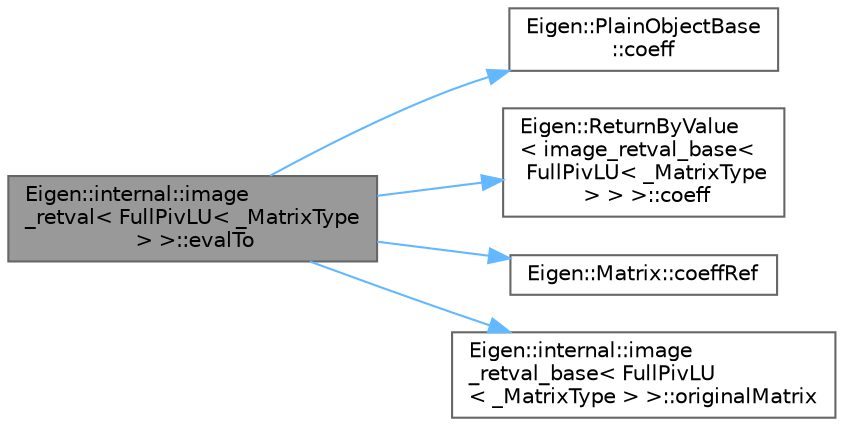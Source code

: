 digraph "Eigen::internal::image_retval&lt; FullPivLU&lt; _MatrixType &gt; &gt;::evalTo"
{
 // LATEX_PDF_SIZE
  bgcolor="transparent";
  edge [fontname=Helvetica,fontsize=10,labelfontname=Helvetica,labelfontsize=10];
  node [fontname=Helvetica,fontsize=10,shape=box,height=0.2,width=0.4];
  rankdir="LR";
  Node1 [id="Node000001",label="Eigen::internal::image\l_retval\< FullPivLU\< _MatrixType\l \> \>::evalTo",height=0.2,width=0.4,color="gray40", fillcolor="grey60", style="filled", fontcolor="black",tooltip=" "];
  Node1 -> Node2 [id="edge5_Node000001_Node000002",color="steelblue1",style="solid",tooltip=" "];
  Node2 [id="Node000002",label="Eigen::PlainObjectBase\l::coeff",height=0.2,width=0.4,color="grey40", fillcolor="white", style="filled",URL="$class_eigen_1_1_plain_object_base.html#aa5a84a35bf7dc5c42abf4a3e9fde222c",tooltip=" "];
  Node1 -> Node3 [id="edge6_Node000001_Node000003",color="steelblue1",style="solid",tooltip=" "];
  Node3 [id="Node000003",label="Eigen::ReturnByValue\l\< image_retval_base\<\l FullPivLU\< _MatrixType\l \> \> \>::coeff",height=0.2,width=0.4,color="grey40", fillcolor="white", style="filled",URL="$class_eigen_1_1_return_by_value.html#a2dd288d6c084a800aaec898e7460fdbe",tooltip=" "];
  Node1 -> Node4 [id="edge7_Node000001_Node000004",color="steelblue1",style="solid",tooltip=" "];
  Node4 [id="Node000004",label="Eigen::Matrix::coeffRef",height=0.2,width=0.4,color="grey40", fillcolor="white", style="filled",URL="$class_eigen_1_1_matrix.html#aec085505a683eaffbd9b6680e99611af",tooltip=" "];
  Node1 -> Node5 [id="edge8_Node000001_Node000005",color="steelblue1",style="solid",tooltip=" "];
  Node5 [id="Node000005",label="Eigen::internal::image\l_retval_base\< FullPivLU\l\< _MatrixType \> \>::originalMatrix",height=0.2,width=0.4,color="grey40", fillcolor="white", style="filled",URL="$struct_eigen_1_1internal_1_1image__retval__base.html#a864a67bc2dcd28cdd9ad78ac48b6fd83",tooltip=" "];
}
